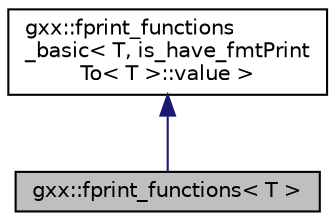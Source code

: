 digraph "gxx::fprint_functions&lt; T &gt;"
{
  edge [fontname="Helvetica",fontsize="10",labelfontname="Helvetica",labelfontsize="10"];
  node [fontname="Helvetica",fontsize="10",shape=record];
  Node1 [label="gxx::fprint_functions\< T \>",height=0.2,width=0.4,color="black", fillcolor="grey75", style="filled", fontcolor="black"];
  Node2 -> Node1 [dir="back",color="midnightblue",fontsize="10",style="solid",fontname="Helvetica"];
  Node2 [label="gxx::fprint_functions\l_basic\< T, is_have_fmtPrint\lTo\< T \>::value \>",height=0.2,width=0.4,color="black", fillcolor="white", style="filled",URL="$structgxx_1_1fprint__functions__basic.html"];
}
